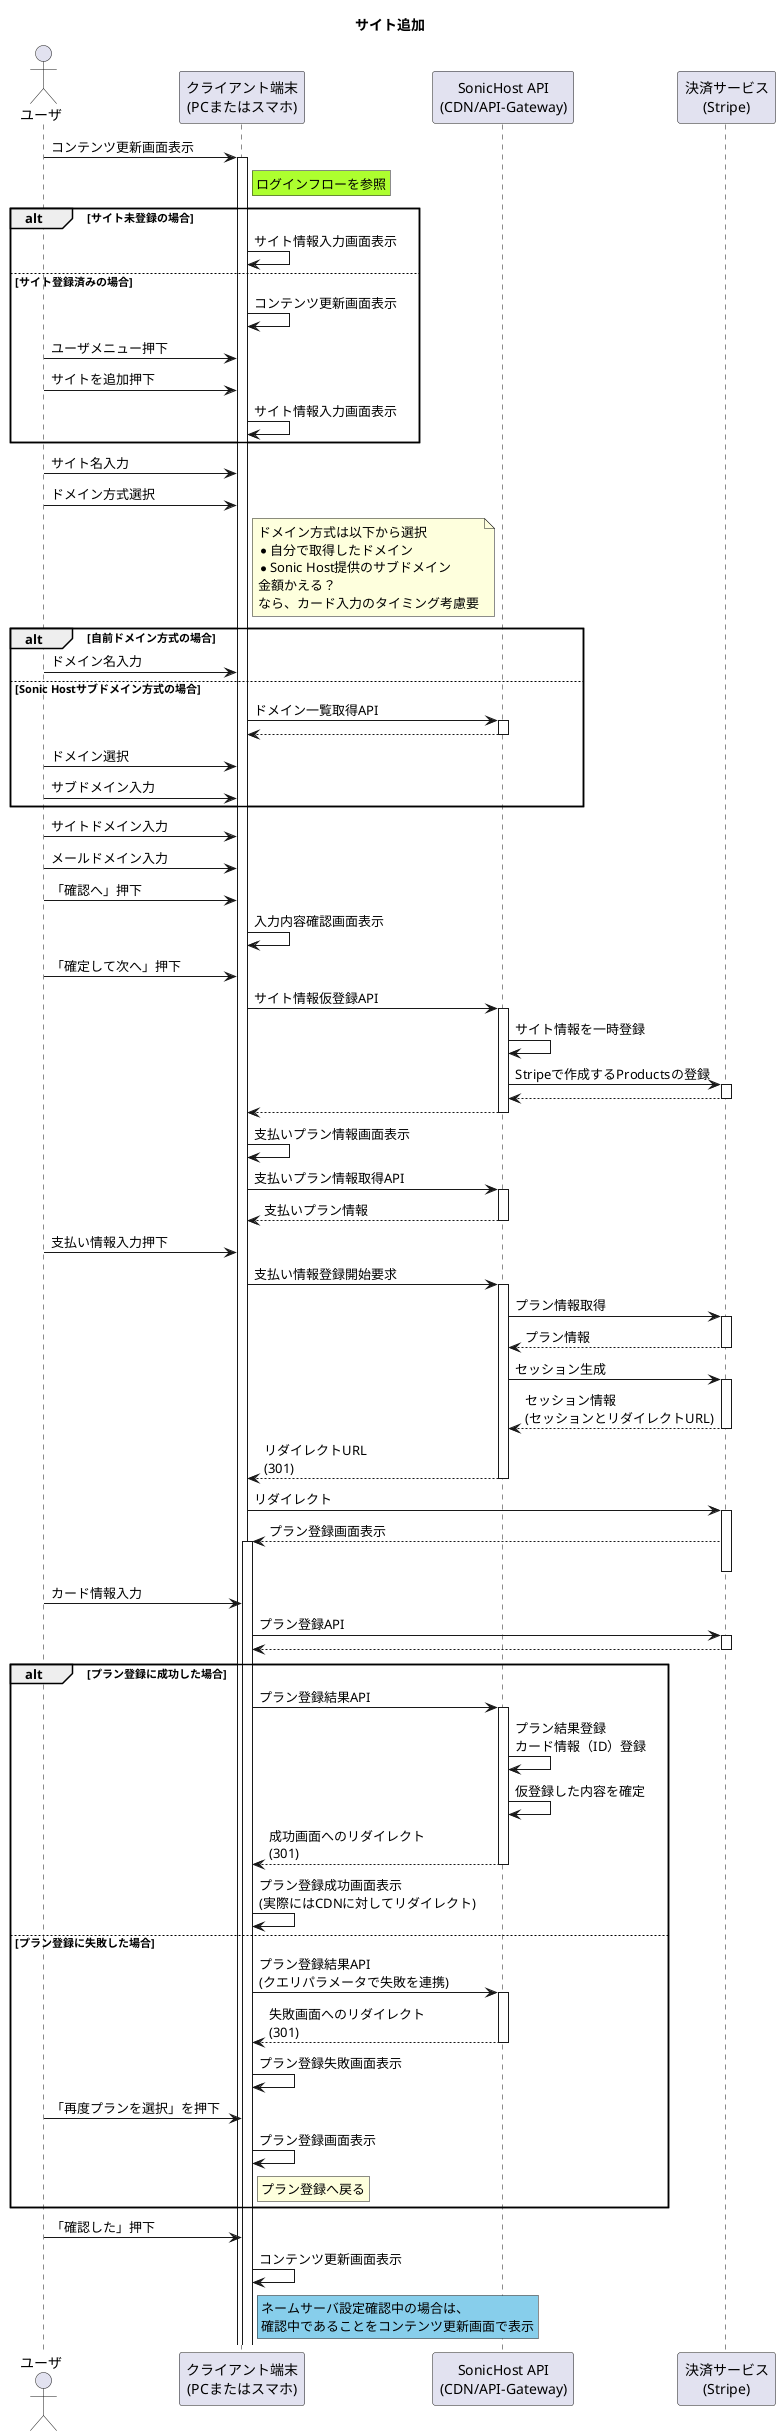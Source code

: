 @startuml  サイト追加
title サイト追加

' アクター定義
actor "ユーザ" as user
participant "クライアント端末\n(PCまたはスマホ)" as device
participant "SonicHost API\n(CDN/API-Gateway)" as api
participant "決済サービス\n(Stripe)" as stripe


user -> device ++: コンテンツ更新画面表示
rnote right of device #GreenYellow
    ログインフローを参照
end note
alt サイト未登録の場合
    device -> device : サイト情報入力画面表示
else サイト登録済みの場合
    device -> device : コンテンツ更新画面表示
    user -> device : ユーザメニュー押下
    user -> device : サイトを追加押下
    device -> device : サイト情報入力画面表示
end
user -> device : サイト名入力
user -> device : ドメイン方式選択
note right of device 
    ドメイン方式は以下から選択
    * 自分で取得したドメイン
    * Sonic Host提供のサブドメイン
    金額かえる？
    なら、カード入力のタイミング考慮要
end note
alt 自前ドメイン方式の場合
    user -> device : ドメイン名入力
else Sonic Hostサブドメイン方式の場合
    device -> api ++ : ドメイン一覧取得API
    device <-- api -- 
    user -> device : ドメイン選択
    user -> device : サブドメイン入力
end 
user -> device : サイトドメイン入力
user -> device : メールドメイン入力
user -> device : 「確認へ」押下
device -> device : 入力内容確認画面表示

user -> device : 「確定して次へ」押下
device -> api ++ : サイト情報仮登録API
api -> api  : サイト情報を一時登録
api -> stripe ++ : Stripeで作成するProductsの登録
api <-- stripe --
device <-- api -- 
device -> device : 支払いプラン情報画面表示
device -> api ++ : 支払いプラン情報取得API
device <-- api -- : 支払いプラン情報
user -> device : 支払い情報入力押下
device -> api ++ : 支払い情報登録開始要求
api -> stripe ++ : プラン情報取得
api <-- stripe -- : プラン情報
api -> stripe ++ : セッション生成
api <-- stripe -- : セッション情報\n(セッションとリダイレクトURL)
device <-- api -- : リダイレクトURL\n(301)
device -> stripe ++ : リダイレクト
device <-- stripe ++-- : プラン登録画面表示
user -> device : カード情報入力
device -> stripe ++ : プラン登録API
device <-- stripe -- 
alt プラン登録に成功した場合
    device -> api ++ : プラン登録結果API
    api -> api : プラン結果登録\nカード情報（ID）登録
    api -> api : 仮登録した内容を確定
    device <-- api -- : 成功画面へのリダイレクト\n(301)
    device -> device : プラン登録成功画面表示\n(実際にはCDNに対してリダイレクト)
else プラン登録に失敗した場合
    device -> api ++ : プラン登録結果API\n(クエリパラメータで失敗を連携)
    device <-- api -- : 失敗画面へのリダイレクト\n(301)
    device -> device : プラン登録失敗画面表示
    user -> device : 「再度プランを選択」を押下
    device -> device : プラン登録画面表示
    rnote right of device 
        プラン登録へ戻る
    end note
end 
user -> device : 「確認した」押下
device -> device : コンテンツ更新画面表示
rnote right of device #SkyBlue
    ネームサーバ設定確認中の場合は、
    確認中であることをコンテンツ更新画面で表示
end note

@enduml